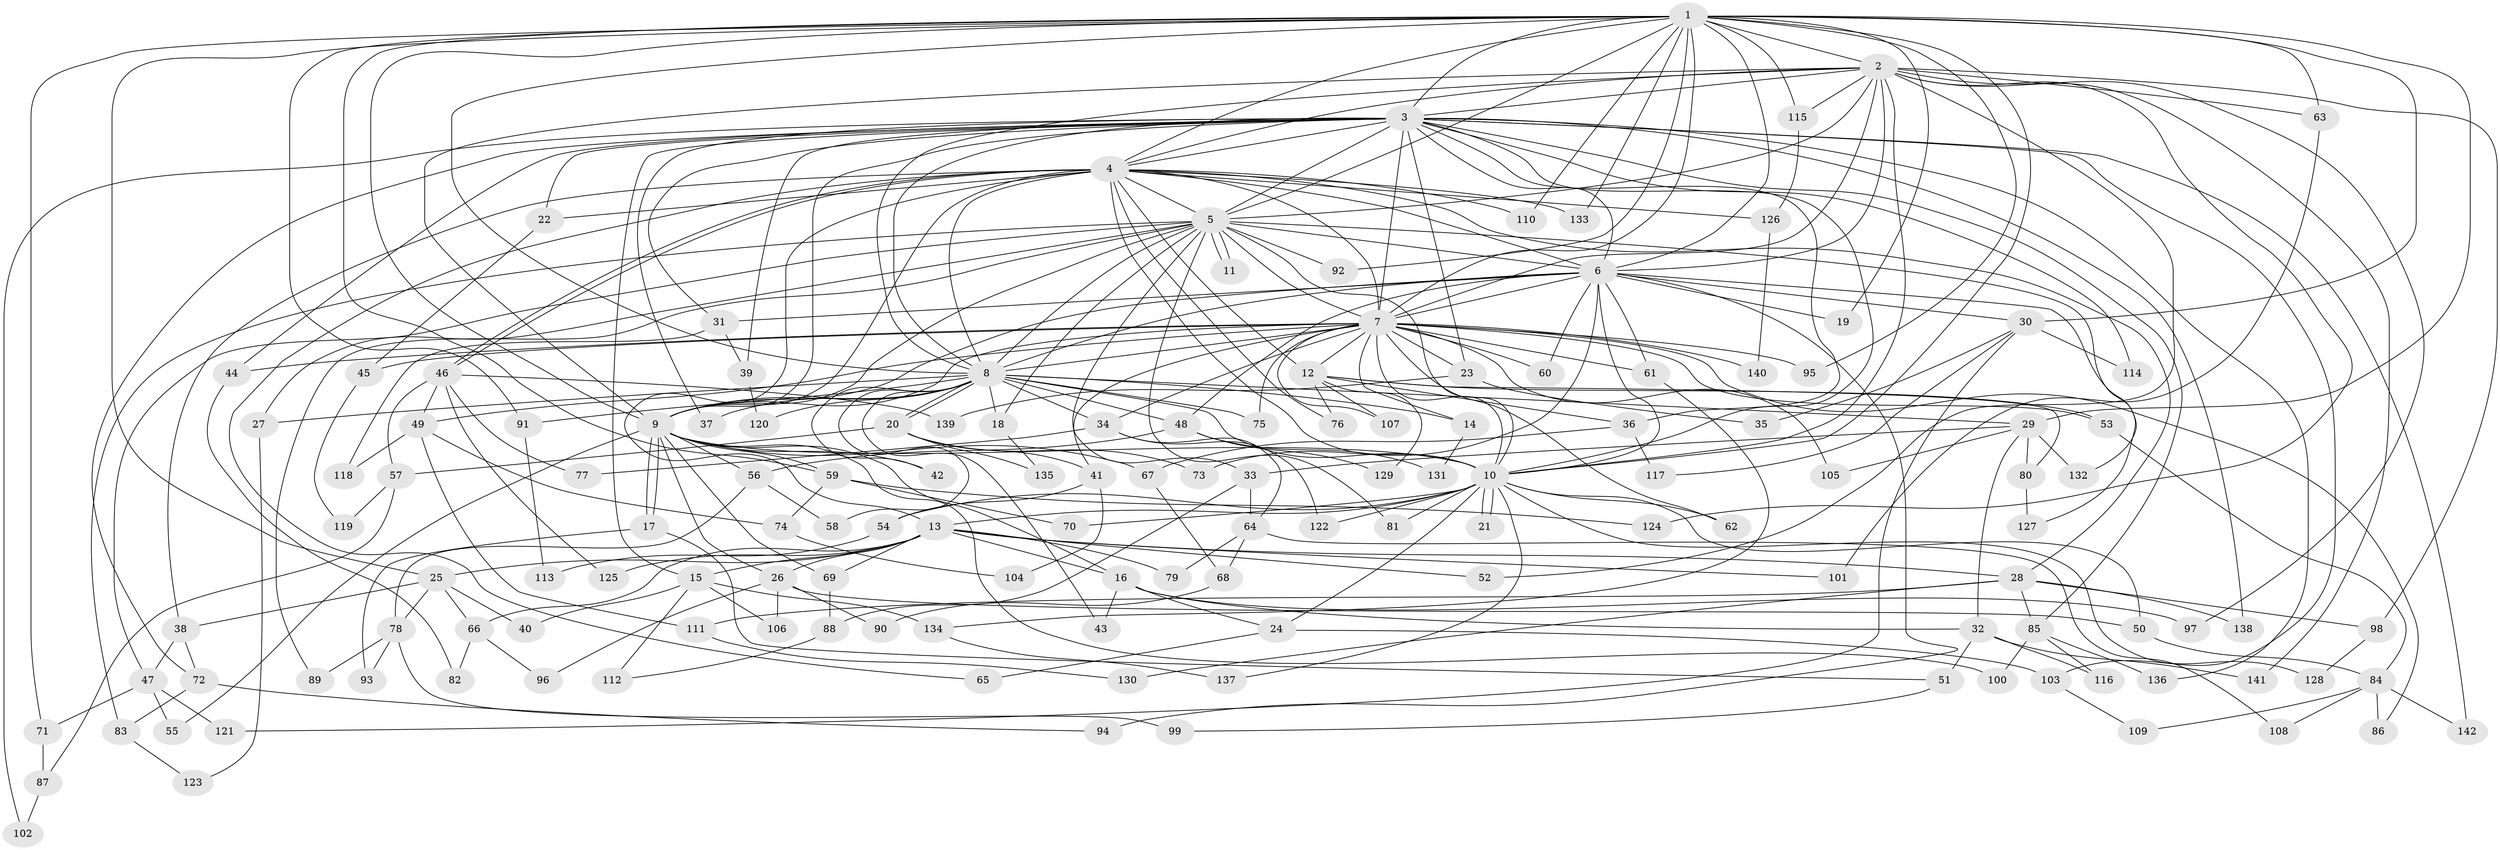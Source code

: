 // coarse degree distribution, {17: 0.07017543859649122, 12: 0.03508771929824561, 18: 0.017543859649122806, 22: 0.017543859649122806, 15: 0.017543859649122806, 13: 0.017543859649122806, 1: 0.017543859649122806, 10: 0.017543859649122806, 14: 0.017543859649122806, 5: 0.14035087719298245, 8: 0.05263157894736842, 6: 0.07017543859649122, 11: 0.017543859649122806, 7: 0.07017543859649122, 3: 0.05263157894736842, 9: 0.017543859649122806, 4: 0.14035087719298245, 2: 0.21052631578947367}
// Generated by graph-tools (version 1.1) at 2025/49/03/04/25 22:49:37]
// undirected, 142 vertices, 309 edges
graph export_dot {
  node [color=gray90,style=filled];
  1;
  2;
  3;
  4;
  5;
  6;
  7;
  8;
  9;
  10;
  11;
  12;
  13;
  14;
  15;
  16;
  17;
  18;
  19;
  20;
  21;
  22;
  23;
  24;
  25;
  26;
  27;
  28;
  29;
  30;
  31;
  32;
  33;
  34;
  35;
  36;
  37;
  38;
  39;
  40;
  41;
  42;
  43;
  44;
  45;
  46;
  47;
  48;
  49;
  50;
  51;
  52;
  53;
  54;
  55;
  56;
  57;
  58;
  59;
  60;
  61;
  62;
  63;
  64;
  65;
  66;
  67;
  68;
  69;
  70;
  71;
  72;
  73;
  74;
  75;
  76;
  77;
  78;
  79;
  80;
  81;
  82;
  83;
  84;
  85;
  86;
  87;
  88;
  89;
  90;
  91;
  92;
  93;
  94;
  95;
  96;
  97;
  98;
  99;
  100;
  101;
  102;
  103;
  104;
  105;
  106;
  107;
  108;
  109;
  110;
  111;
  112;
  113;
  114;
  115;
  116;
  117;
  118;
  119;
  120;
  121;
  122;
  123;
  124;
  125;
  126;
  127;
  128;
  129;
  130;
  131;
  132;
  133;
  134;
  135;
  136;
  137;
  138;
  139;
  140;
  141;
  142;
  1 -- 2;
  1 -- 3;
  1 -- 4;
  1 -- 5;
  1 -- 6;
  1 -- 7;
  1 -- 8;
  1 -- 9;
  1 -- 10;
  1 -- 19;
  1 -- 25;
  1 -- 29;
  1 -- 30;
  1 -- 59;
  1 -- 63;
  1 -- 71;
  1 -- 91;
  1 -- 92;
  1 -- 95;
  1 -- 110;
  1 -- 115;
  1 -- 133;
  2 -- 3;
  2 -- 4;
  2 -- 5;
  2 -- 6;
  2 -- 7;
  2 -- 8;
  2 -- 9;
  2 -- 10;
  2 -- 52;
  2 -- 63;
  2 -- 97;
  2 -- 98;
  2 -- 115;
  2 -- 124;
  2 -- 141;
  3 -- 4;
  3 -- 5;
  3 -- 6;
  3 -- 7;
  3 -- 8;
  3 -- 9;
  3 -- 10;
  3 -- 15;
  3 -- 22;
  3 -- 23;
  3 -- 31;
  3 -- 36;
  3 -- 37;
  3 -- 39;
  3 -- 44;
  3 -- 72;
  3 -- 85;
  3 -- 102;
  3 -- 103;
  3 -- 114;
  3 -- 136;
  3 -- 138;
  3 -- 142;
  4 -- 5;
  4 -- 6;
  4 -- 7;
  4 -- 8;
  4 -- 9;
  4 -- 10;
  4 -- 12;
  4 -- 13;
  4 -- 22;
  4 -- 28;
  4 -- 38;
  4 -- 46;
  4 -- 46;
  4 -- 65;
  4 -- 76;
  4 -- 110;
  4 -- 126;
  4 -- 133;
  5 -- 6;
  5 -- 7;
  5 -- 8;
  5 -- 9;
  5 -- 10;
  5 -- 11;
  5 -- 11;
  5 -- 18;
  5 -- 27;
  5 -- 33;
  5 -- 47;
  5 -- 81;
  5 -- 83;
  5 -- 89;
  5 -- 92;
  5 -- 132;
  6 -- 7;
  6 -- 8;
  6 -- 9;
  6 -- 10;
  6 -- 19;
  6 -- 30;
  6 -- 31;
  6 -- 48;
  6 -- 60;
  6 -- 61;
  6 -- 73;
  6 -- 94;
  6 -- 127;
  7 -- 8;
  7 -- 9;
  7 -- 10;
  7 -- 12;
  7 -- 14;
  7 -- 23;
  7 -- 34;
  7 -- 41;
  7 -- 44;
  7 -- 45;
  7 -- 49;
  7 -- 53;
  7 -- 60;
  7 -- 61;
  7 -- 62;
  7 -- 75;
  7 -- 86;
  7 -- 95;
  7 -- 105;
  7 -- 107;
  7 -- 140;
  8 -- 9;
  8 -- 10;
  8 -- 14;
  8 -- 18;
  8 -- 20;
  8 -- 20;
  8 -- 27;
  8 -- 29;
  8 -- 34;
  8 -- 37;
  8 -- 42;
  8 -- 43;
  8 -- 48;
  8 -- 58;
  8 -- 75;
  8 -- 91;
  8 -- 120;
  9 -- 10;
  9 -- 16;
  9 -- 17;
  9 -- 17;
  9 -- 26;
  9 -- 42;
  9 -- 55;
  9 -- 56;
  9 -- 59;
  9 -- 67;
  9 -- 69;
  9 -- 100;
  10 -- 13;
  10 -- 21;
  10 -- 21;
  10 -- 24;
  10 -- 50;
  10 -- 54;
  10 -- 62;
  10 -- 70;
  10 -- 81;
  10 -- 122;
  10 -- 128;
  10 -- 137;
  12 -- 36;
  12 -- 53;
  12 -- 76;
  12 -- 80;
  12 -- 107;
  12 -- 129;
  13 -- 15;
  13 -- 16;
  13 -- 25;
  13 -- 26;
  13 -- 28;
  13 -- 52;
  13 -- 66;
  13 -- 69;
  13 -- 79;
  13 -- 101;
  13 -- 125;
  14 -- 131;
  15 -- 40;
  15 -- 106;
  15 -- 112;
  15 -- 134;
  16 -- 24;
  16 -- 32;
  16 -- 43;
  16 -- 97;
  17 -- 51;
  17 -- 93;
  18 -- 135;
  20 -- 41;
  20 -- 57;
  20 -- 73;
  20 -- 135;
  22 -- 45;
  23 -- 35;
  23 -- 139;
  24 -- 65;
  24 -- 103;
  25 -- 38;
  25 -- 40;
  25 -- 66;
  25 -- 78;
  26 -- 50;
  26 -- 90;
  26 -- 96;
  26 -- 106;
  27 -- 123;
  28 -- 85;
  28 -- 98;
  28 -- 111;
  28 -- 130;
  28 -- 138;
  29 -- 32;
  29 -- 33;
  29 -- 80;
  29 -- 105;
  29 -- 132;
  30 -- 35;
  30 -- 114;
  30 -- 117;
  30 -- 121;
  31 -- 39;
  31 -- 118;
  32 -- 51;
  32 -- 116;
  32 -- 141;
  33 -- 64;
  33 -- 88;
  34 -- 64;
  34 -- 77;
  34 -- 122;
  36 -- 67;
  36 -- 117;
  38 -- 47;
  38 -- 72;
  39 -- 120;
  41 -- 54;
  41 -- 104;
  44 -- 82;
  45 -- 119;
  46 -- 49;
  46 -- 57;
  46 -- 77;
  46 -- 125;
  46 -- 139;
  47 -- 55;
  47 -- 71;
  47 -- 121;
  48 -- 56;
  48 -- 129;
  48 -- 131;
  49 -- 74;
  49 -- 111;
  49 -- 118;
  50 -- 84;
  51 -- 99;
  53 -- 84;
  54 -- 113;
  56 -- 58;
  56 -- 78;
  57 -- 87;
  57 -- 119;
  59 -- 70;
  59 -- 74;
  59 -- 124;
  61 -- 134;
  63 -- 101;
  64 -- 68;
  64 -- 79;
  64 -- 108;
  66 -- 82;
  66 -- 96;
  67 -- 68;
  68 -- 90;
  69 -- 88;
  71 -- 87;
  72 -- 83;
  72 -- 94;
  74 -- 104;
  78 -- 89;
  78 -- 93;
  78 -- 99;
  80 -- 127;
  83 -- 123;
  84 -- 86;
  84 -- 108;
  84 -- 109;
  84 -- 142;
  85 -- 100;
  85 -- 116;
  85 -- 136;
  87 -- 102;
  88 -- 112;
  91 -- 113;
  98 -- 128;
  103 -- 109;
  111 -- 130;
  115 -- 126;
  126 -- 140;
  134 -- 137;
}
